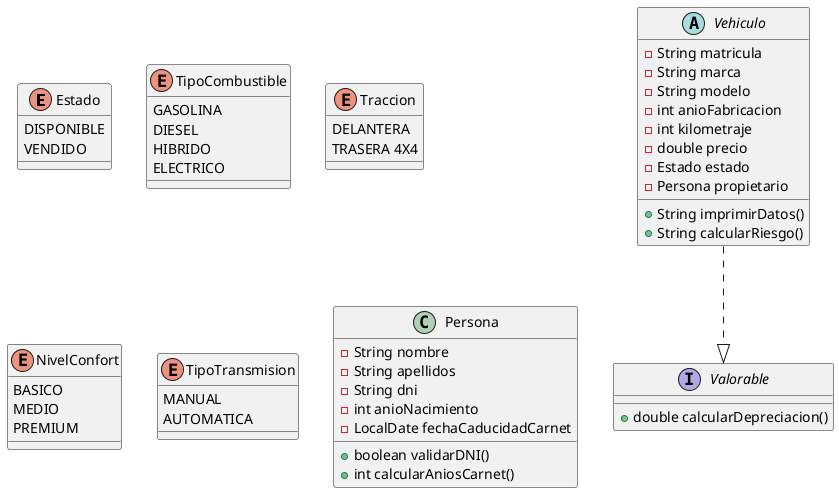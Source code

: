 @startuml

' === Enumeraciones ===
enum Estado {
DISPONIBLE
VENDIDO
}

enum TipoCombustible {
GASOLINA
DIESEL
HIBRIDO
ELECTRICO
}

enum Traccion {
DELANTERA
TRASERA 4X4
}

enum NivelConfort{
BASICO
MEDIO
PREMIUM
}

enum TipoTransmision{
MANUAL
AUTOMATICA
}

' ===Interfaz===
interface Valorable {
+double calcularDepreciacion()
}

' === Clase Persona ===
class Persona {
  -String nombre
  -String apellidos
  -String dni
  -int anioNacimiento
  -LocalDate fechaCaducidadCarnet

  +boolean validarDNI()
  +int calcularAniosCarnet()
}

' === Clase abstracta Vehiculo ===
abstract class Vehiculo {
  -String matricula
  -String marca
  -String modelo
  -int anioFabricacion
  -int kilometraje
  -double precio
  -Estado estado
  -Persona propietario

  +String imprimirDatos()
  +String calcularRiesgo()
}

Vehiculo ..|> Valorable


@enduml